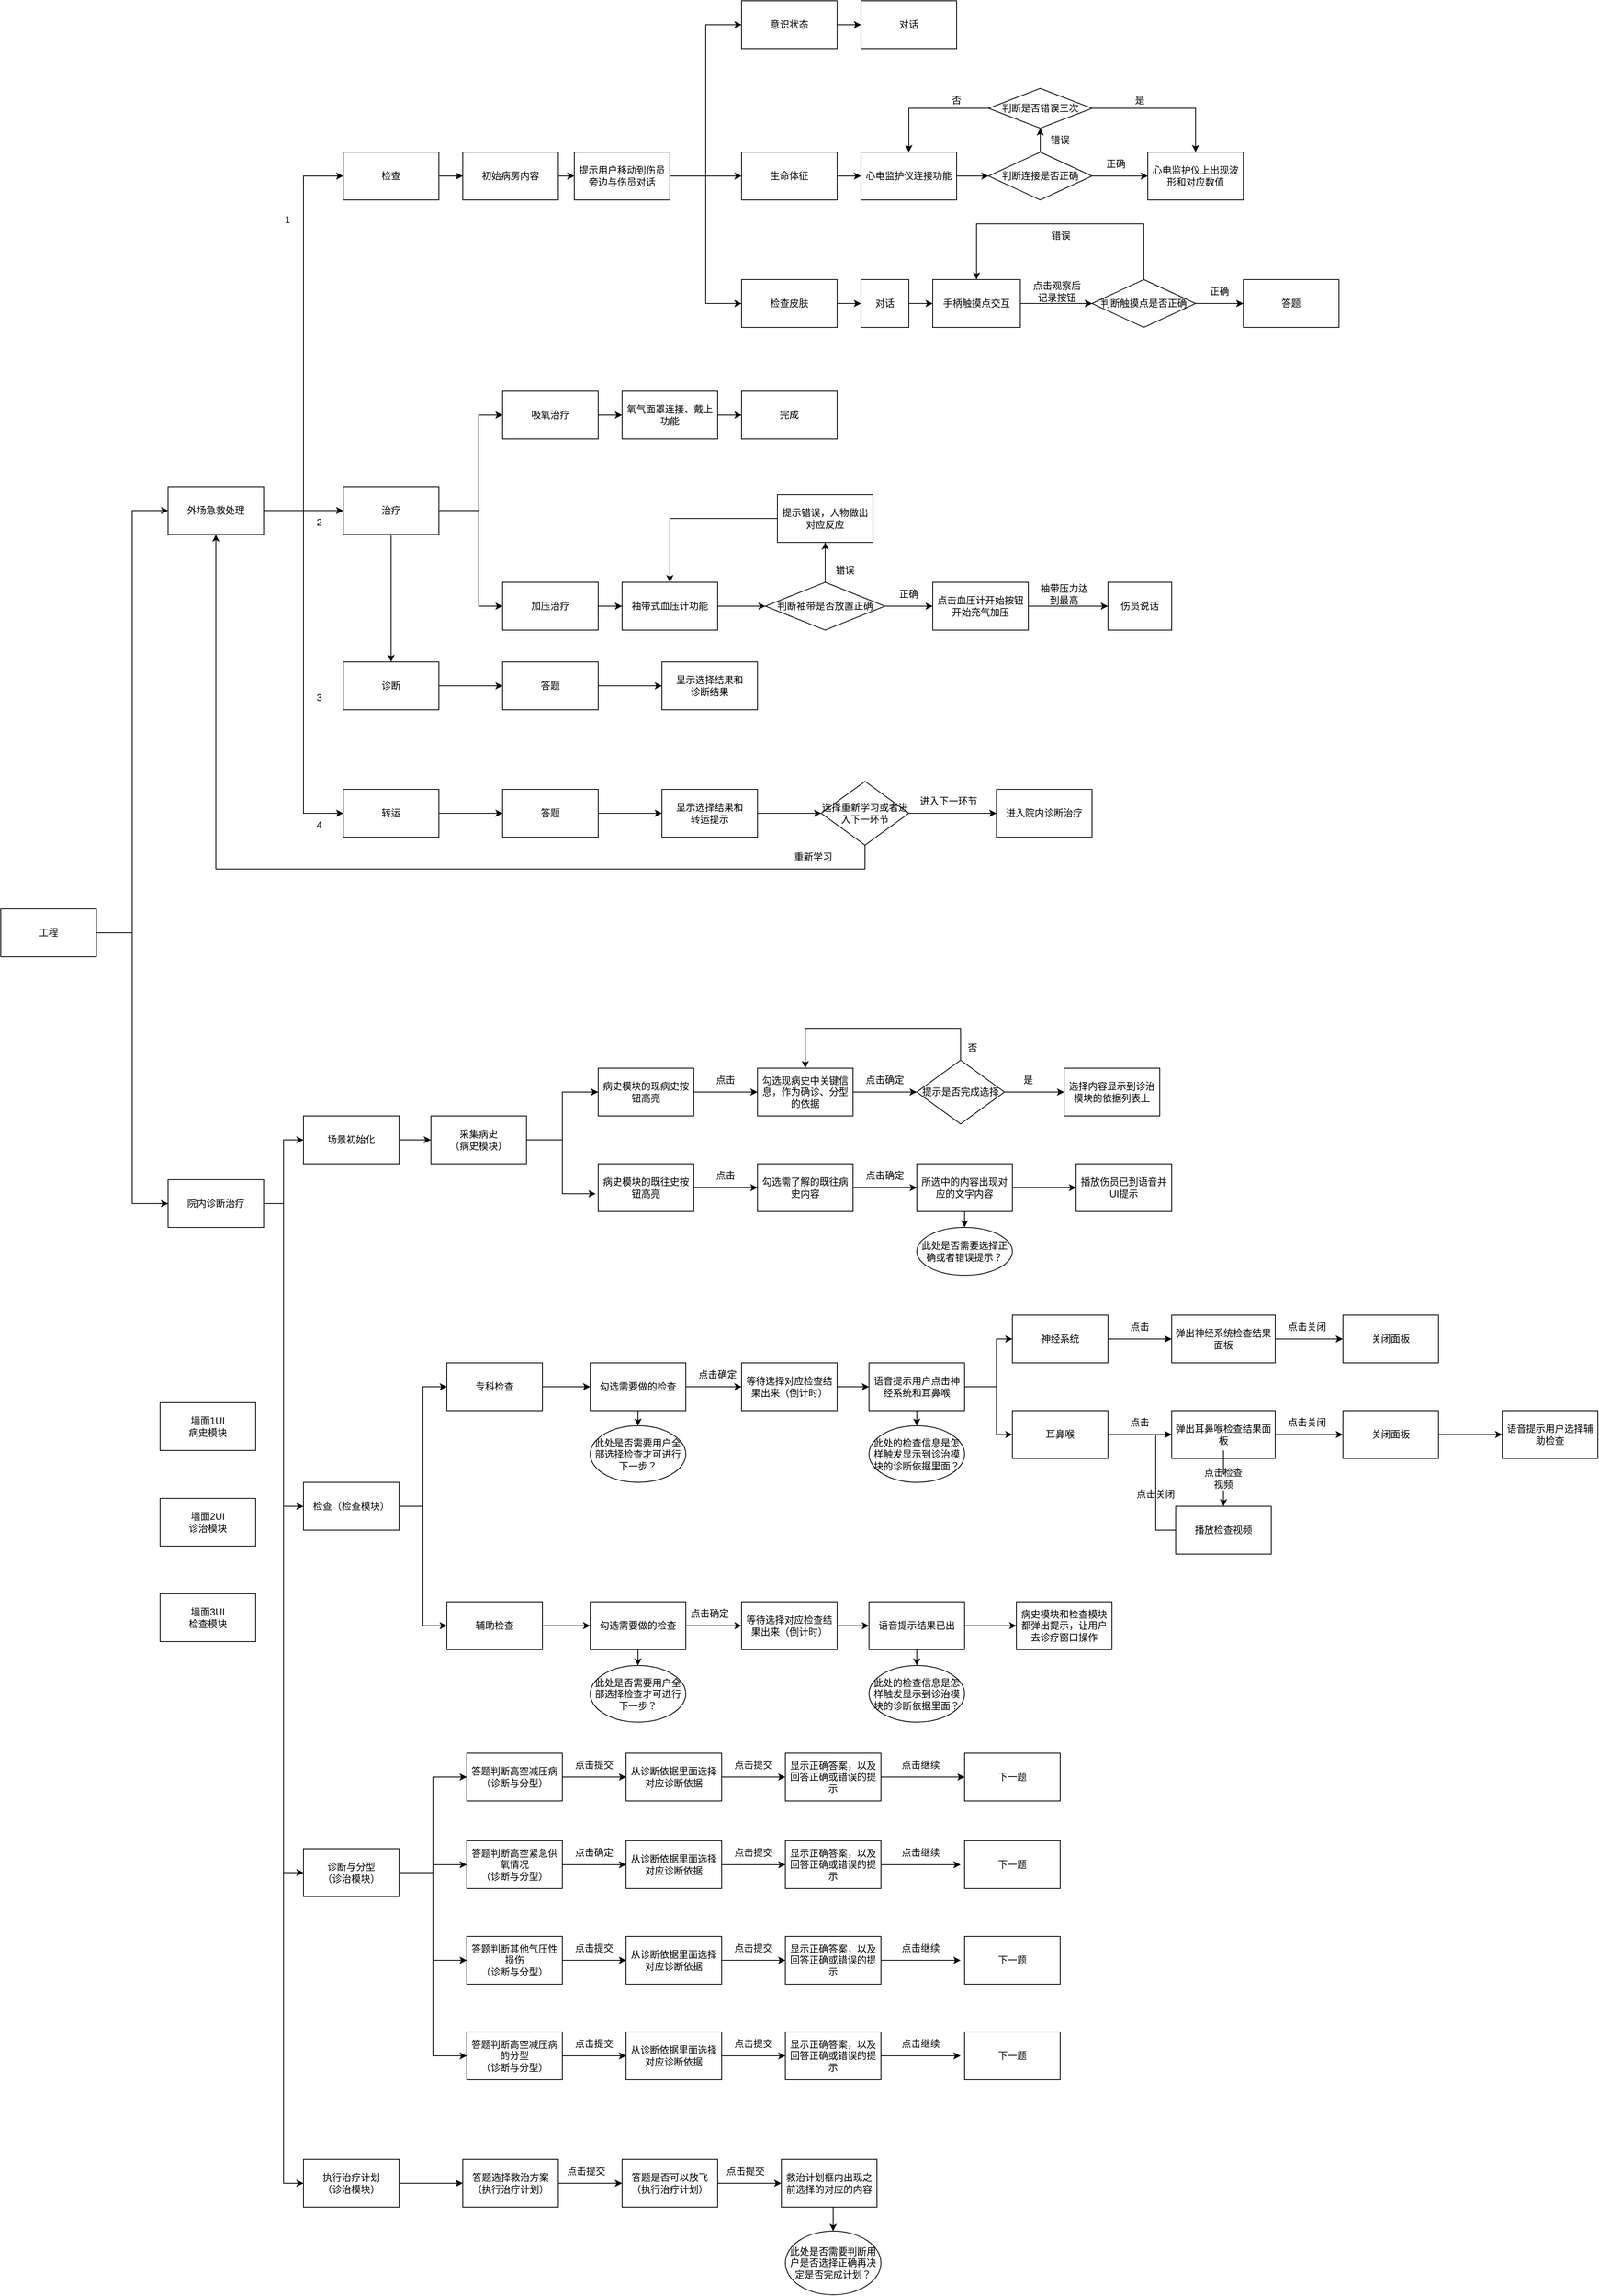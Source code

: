 <mxfile version="18.1.3" type="github"><diagram id="cDd_YLFQMBFBkxLDkWdd" name="Page-1"><mxGraphModel dx="1550" dy="2036" grid="1" gridSize="10" guides="1" tooltips="1" connect="1" arrows="1" fold="1" page="1" pageScale="1" pageWidth="827" pageHeight="1169" math="0" shadow="0"><root><mxCell id="0"/><mxCell id="1" parent="0"/><mxCell id="AyeYHtkee8kOCeLwTxze-3" style="edgeStyle=orthogonalEdgeStyle;rounded=0;orthogonalLoop=1;jettySize=auto;html=1;entryX=0;entryY=0.5;entryDx=0;entryDy=0;" parent="1" source="AyeYHtkee8kOCeLwTxze-1" target="AyeYHtkee8kOCeLwTxze-2" edge="1"><mxGeometry relative="1" as="geometry"/></mxCell><mxCell id="AyeYHtkee8kOCeLwTxze-112" style="edgeStyle=orthogonalEdgeStyle;rounded=0;orthogonalLoop=1;jettySize=auto;html=1;entryX=0;entryY=0.5;entryDx=0;entryDy=0;" parent="1" source="AyeYHtkee8kOCeLwTxze-1" target="AyeYHtkee8kOCeLwTxze-13" edge="1"><mxGeometry relative="1" as="geometry"/></mxCell><mxCell id="AyeYHtkee8kOCeLwTxze-1" value="工程" style="rounded=0;whiteSpace=wrap;html=1;" parent="1" vertex="1"><mxGeometry y="520" width="120" height="60" as="geometry"/></mxCell><mxCell id="AyeYHtkee8kOCeLwTxze-5" style="edgeStyle=orthogonalEdgeStyle;rounded=0;orthogonalLoop=1;jettySize=auto;html=1;entryX=0;entryY=0.5;entryDx=0;entryDy=0;" parent="1" source="AyeYHtkee8kOCeLwTxze-2" target="AyeYHtkee8kOCeLwTxze-4" edge="1"><mxGeometry relative="1" as="geometry"/></mxCell><mxCell id="AyeYHtkee8kOCeLwTxze-8" value="" style="edgeStyle=orthogonalEdgeStyle;rounded=0;orthogonalLoop=1;jettySize=auto;html=1;" parent="1" source="AyeYHtkee8kOCeLwTxze-2" target="AyeYHtkee8kOCeLwTxze-7" edge="1"><mxGeometry relative="1" as="geometry"><Array as="points"><mxPoint x="340" y="20"/><mxPoint x="340" y="20"/></Array></mxGeometry></mxCell><mxCell id="AyeYHtkee8kOCeLwTxze-10" value="" style="edgeStyle=orthogonalEdgeStyle;rounded=0;orthogonalLoop=1;jettySize=auto;html=1;" parent="1" source="AyeYHtkee8kOCeLwTxze-2" target="AyeYHtkee8kOCeLwTxze-9" edge="1"><mxGeometry relative="1" as="geometry"/></mxCell><mxCell id="AyeYHtkee8kOCeLwTxze-12" style="edgeStyle=orthogonalEdgeStyle;rounded=0;orthogonalLoop=1;jettySize=auto;html=1;entryX=0;entryY=0.5;entryDx=0;entryDy=0;" parent="1" source="AyeYHtkee8kOCeLwTxze-2" target="AyeYHtkee8kOCeLwTxze-11" edge="1"><mxGeometry relative="1" as="geometry"/></mxCell><mxCell id="AyeYHtkee8kOCeLwTxze-2" value="外场急救处理" style="rounded=0;whiteSpace=wrap;html=1;" parent="1" vertex="1"><mxGeometry x="210" y="-10" width="120" height="60" as="geometry"/></mxCell><mxCell id="AyeYHtkee8kOCeLwTxze-16" value="" style="edgeStyle=orthogonalEdgeStyle;rounded=0;orthogonalLoop=1;jettySize=auto;html=1;" parent="1" source="AyeYHtkee8kOCeLwTxze-4" target="AyeYHtkee8kOCeLwTxze-15" edge="1"><mxGeometry relative="1" as="geometry"/></mxCell><mxCell id="AyeYHtkee8kOCeLwTxze-4" value="检查" style="rounded=0;whiteSpace=wrap;html=1;align=center;flipH=1;flipV=1;" parent="1" vertex="1"><mxGeometry x="430" y="-430" width="120" height="60" as="geometry"/></mxCell><mxCell id="AyeYHtkee8kOCeLwTxze-68" value="" style="edgeStyle=orthogonalEdgeStyle;rounded=0;orthogonalLoop=1;jettySize=auto;html=1;" parent="1" source="AyeYHtkee8kOCeLwTxze-7" target="AyeYHtkee8kOCeLwTxze-67" edge="1"><mxGeometry relative="1" as="geometry"><Array as="points"><mxPoint x="600" y="20"/><mxPoint x="600" y="-100"/></Array></mxGeometry></mxCell><mxCell id="AyeYHtkee8kOCeLwTxze-71" value="" style="edgeStyle=orthogonalEdgeStyle;rounded=0;orthogonalLoop=1;jettySize=auto;html=1;" parent="1" source="AyeYHtkee8kOCeLwTxze-7" target="AyeYHtkee8kOCeLwTxze-70" edge="1"><mxGeometry relative="1" as="geometry"><Array as="points"><mxPoint x="600" y="20"/><mxPoint x="600" y="140"/></Array></mxGeometry></mxCell><mxCell id="AyeYHtkee8kOCeLwTxze-7" value="治疗" style="rounded=0;whiteSpace=wrap;html=1;align=center;flipH=1;flipV=1;" parent="1" vertex="1"><mxGeometry x="430" y="-10" width="120" height="60" as="geometry"/></mxCell><mxCell id="AyeYHtkee8kOCeLwTxze-87" value="" style="edgeStyle=orthogonalEdgeStyle;rounded=0;orthogonalLoop=1;jettySize=auto;html=1;" parent="1" source="AyeYHtkee8kOCeLwTxze-9" target="AyeYHtkee8kOCeLwTxze-86" edge="1"><mxGeometry relative="1" as="geometry"/></mxCell><mxCell id="AyeYHtkee8kOCeLwTxze-9" value="诊断" style="rounded=0;whiteSpace=wrap;html=1;align=center;flipH=1;flipV=1;" parent="1" vertex="1"><mxGeometry x="430" y="210" width="120" height="60" as="geometry"/></mxCell><mxCell id="AyeYHtkee8kOCeLwTxze-95" value="" style="edgeStyle=orthogonalEdgeStyle;rounded=0;orthogonalLoop=1;jettySize=auto;html=1;" parent="1" source="AyeYHtkee8kOCeLwTxze-11" target="AyeYHtkee8kOCeLwTxze-94" edge="1"><mxGeometry relative="1" as="geometry"/></mxCell><mxCell id="AyeYHtkee8kOCeLwTxze-11" value="转运" style="rounded=0;whiteSpace=wrap;html=1;align=center;flipH=1;flipV=1;" parent="1" vertex="1"><mxGeometry x="430" y="370" width="120" height="60" as="geometry"/></mxCell><mxCell id="AyeYHtkee8kOCeLwTxze-117" style="edgeStyle=orthogonalEdgeStyle;rounded=0;orthogonalLoop=1;jettySize=auto;html=1;entryX=0;entryY=0.5;entryDx=0;entryDy=0;" parent="1" source="AyeYHtkee8kOCeLwTxze-13" target="AyeYHtkee8kOCeLwTxze-115" edge="1"><mxGeometry relative="1" as="geometry"/></mxCell><mxCell id="AyeYHtkee8kOCeLwTxze-153" style="edgeStyle=orthogonalEdgeStyle;rounded=0;orthogonalLoop=1;jettySize=auto;html=1;exitX=1;exitY=0.5;exitDx=0;exitDy=0;entryX=0;entryY=0.5;entryDx=0;entryDy=0;" parent="1" source="AyeYHtkee8kOCeLwTxze-13" target="AyeYHtkee8kOCeLwTxze-151" edge="1"><mxGeometry relative="1" as="geometry"/></mxCell><mxCell id="AyeYHtkee8kOCeLwTxze-218" style="edgeStyle=orthogonalEdgeStyle;rounded=0;orthogonalLoop=1;jettySize=auto;html=1;exitX=1;exitY=0.5;exitDx=0;exitDy=0;entryX=0;entryY=0.5;entryDx=0;entryDy=0;" parent="1" source="AyeYHtkee8kOCeLwTxze-13" target="AyeYHtkee8kOCeLwTxze-217" edge="1"><mxGeometry relative="1" as="geometry"/></mxCell><mxCell id="AyeYHtkee8kOCeLwTxze-277" style="edgeStyle=orthogonalEdgeStyle;rounded=0;orthogonalLoop=1;jettySize=auto;html=1;exitX=1;exitY=0.5;exitDx=0;exitDy=0;entryX=0;entryY=0.5;entryDx=0;entryDy=0;" parent="1" source="AyeYHtkee8kOCeLwTxze-13" target="AyeYHtkee8kOCeLwTxze-265" edge="1"><mxGeometry relative="1" as="geometry"/></mxCell><mxCell id="AyeYHtkee8kOCeLwTxze-13" value="院内诊断治疗" style="rounded=0;whiteSpace=wrap;html=1;" parent="1" vertex="1"><mxGeometry x="210" y="860" width="120" height="60" as="geometry"/></mxCell><mxCell id="AyeYHtkee8kOCeLwTxze-18" value="" style="edgeStyle=orthogonalEdgeStyle;rounded=0;orthogonalLoop=1;jettySize=auto;html=1;" parent="1" source="AyeYHtkee8kOCeLwTxze-15" target="AyeYHtkee8kOCeLwTxze-17" edge="1"><mxGeometry relative="1" as="geometry"/></mxCell><mxCell id="AyeYHtkee8kOCeLwTxze-15" value="初始病房内容" style="whiteSpace=wrap;html=1;rounded=0;" parent="1" vertex="1"><mxGeometry x="580" y="-430" width="120" height="60" as="geometry"/></mxCell><mxCell id="AyeYHtkee8kOCeLwTxze-26" style="edgeStyle=orthogonalEdgeStyle;rounded=0;orthogonalLoop=1;jettySize=auto;html=1;entryX=0;entryY=0.5;entryDx=0;entryDy=0;" parent="1" source="AyeYHtkee8kOCeLwTxze-17" target="AyeYHtkee8kOCeLwTxze-21" edge="1"><mxGeometry relative="1" as="geometry"/></mxCell><mxCell id="AyeYHtkee8kOCeLwTxze-279" style="edgeStyle=orthogonalEdgeStyle;rounded=0;orthogonalLoop=1;jettySize=auto;html=1;exitX=1;exitY=0.5;exitDx=0;exitDy=0;entryX=0;entryY=0.5;entryDx=0;entryDy=0;" parent="1" source="AyeYHtkee8kOCeLwTxze-17" target="AyeYHtkee8kOCeLwTxze-27" edge="1"><mxGeometry relative="1" as="geometry"/></mxCell><mxCell id="AyeYHtkee8kOCeLwTxze-280" style="edgeStyle=orthogonalEdgeStyle;rounded=0;orthogonalLoop=1;jettySize=auto;html=1;exitX=1;exitY=0.5;exitDx=0;exitDy=0;entryX=0;entryY=0.5;entryDx=0;entryDy=0;" parent="1" source="AyeYHtkee8kOCeLwTxze-17" target="AyeYHtkee8kOCeLwTxze-19" edge="1"><mxGeometry relative="1" as="geometry"/></mxCell><mxCell id="AyeYHtkee8kOCeLwTxze-17" value="提示用户移动到伤员旁边与伤员对话" style="whiteSpace=wrap;html=1;rounded=0;" parent="1" vertex="1"><mxGeometry x="720" y="-430" width="120" height="60" as="geometry"/></mxCell><mxCell id="AyeYHtkee8kOCeLwTxze-278" style="edgeStyle=orthogonalEdgeStyle;rounded=0;orthogonalLoop=1;jettySize=auto;html=1;exitX=1;exitY=0.5;exitDx=0;exitDy=0;entryX=0;entryY=0.5;entryDx=0;entryDy=0;" parent="1" source="AyeYHtkee8kOCeLwTxze-19" target="AyeYHtkee8kOCeLwTxze-33" edge="1"><mxGeometry relative="1" as="geometry"/></mxCell><mxCell id="AyeYHtkee8kOCeLwTxze-19" value="意识状态" style="whiteSpace=wrap;html=1;rounded=0;" parent="1" vertex="1"><mxGeometry x="930" y="-620" width="120" height="60" as="geometry"/></mxCell><mxCell id="AyeYHtkee8kOCeLwTxze-32" value="" style="edgeStyle=orthogonalEdgeStyle;rounded=0;orthogonalLoop=1;jettySize=auto;html=1;" parent="1" source="AyeYHtkee8kOCeLwTxze-21" target="AyeYHtkee8kOCeLwTxze-31" edge="1"><mxGeometry relative="1" as="geometry"/></mxCell><mxCell id="AyeYHtkee8kOCeLwTxze-21" value="生命体征" style="whiteSpace=wrap;html=1;rounded=0;" parent="1" vertex="1"><mxGeometry x="930" y="-430" width="120" height="60" as="geometry"/></mxCell><mxCell id="AyeYHtkee8kOCeLwTxze-56" style="edgeStyle=orthogonalEdgeStyle;rounded=0;orthogonalLoop=1;jettySize=auto;html=1;" parent="1" source="AyeYHtkee8kOCeLwTxze-27" edge="1"><mxGeometry relative="1" as="geometry"><mxPoint x="1080" y="-240" as="targetPoint"/></mxGeometry></mxCell><mxCell id="AyeYHtkee8kOCeLwTxze-27" value="检查皮肤" style="whiteSpace=wrap;html=1;rounded=0;" parent="1" vertex="1"><mxGeometry x="930" y="-270" width="120" height="60" as="geometry"/></mxCell><mxCell id="AyeYHtkee8kOCeLwTxze-36" value="" style="edgeStyle=orthogonalEdgeStyle;rounded=0;orthogonalLoop=1;jettySize=auto;html=1;" parent="1" source="AyeYHtkee8kOCeLwTxze-31" target="AyeYHtkee8kOCeLwTxze-35" edge="1"><mxGeometry relative="1" as="geometry"/></mxCell><mxCell id="AyeYHtkee8kOCeLwTxze-31" value="心电监护仪连接功能" style="whiteSpace=wrap;html=1;rounded=0;" parent="1" vertex="1"><mxGeometry x="1080" y="-430" width="120" height="60" as="geometry"/></mxCell><mxCell id="AyeYHtkee8kOCeLwTxze-33" value="对话" style="whiteSpace=wrap;html=1;rounded=0;" parent="1" vertex="1"><mxGeometry x="1080" y="-620" width="120" height="60" as="geometry"/></mxCell><mxCell id="AyeYHtkee8kOCeLwTxze-38" value="" style="edgeStyle=orthogonalEdgeStyle;rounded=0;orthogonalLoop=1;jettySize=auto;html=1;" parent="1" source="AyeYHtkee8kOCeLwTxze-35" target="AyeYHtkee8kOCeLwTxze-37" edge="1"><mxGeometry relative="1" as="geometry"/></mxCell><mxCell id="AyeYHtkee8kOCeLwTxze-43" value="" style="edgeStyle=orthogonalEdgeStyle;rounded=0;orthogonalLoop=1;jettySize=auto;html=1;" parent="1" source="AyeYHtkee8kOCeLwTxze-35" target="AyeYHtkee8kOCeLwTxze-42" edge="1"><mxGeometry relative="1" as="geometry"/></mxCell><mxCell id="AyeYHtkee8kOCeLwTxze-35" value="判断连接是否正确" style="rhombus;whiteSpace=wrap;html=1;rounded=0;" parent="1" vertex="1"><mxGeometry x="1240" y="-430" width="130" height="60" as="geometry"/></mxCell><mxCell id="AyeYHtkee8kOCeLwTxze-37" value="心电监护仪上出现波形和对应数值" style="whiteSpace=wrap;html=1;rounded=0;" parent="1" vertex="1"><mxGeometry x="1440" y="-430" width="120" height="60" as="geometry"/></mxCell><mxCell id="AyeYHtkee8kOCeLwTxze-40" value="正确" style="text;html=1;strokeColor=none;fillColor=none;align=center;verticalAlign=middle;whiteSpace=wrap;rounded=0;" parent="1" vertex="1"><mxGeometry x="1370" y="-430" width="60" height="30" as="geometry"/></mxCell><mxCell id="AyeYHtkee8kOCeLwTxze-41" value="错误" style="text;html=1;strokeColor=none;fillColor=none;align=center;verticalAlign=middle;whiteSpace=wrap;rounded=0;" parent="1" vertex="1"><mxGeometry x="1310" y="-460" width="40" height="30" as="geometry"/></mxCell><mxCell id="AyeYHtkee8kOCeLwTxze-44" style="edgeStyle=orthogonalEdgeStyle;rounded=0;orthogonalLoop=1;jettySize=auto;html=1;entryX=0.5;entryY=0;entryDx=0;entryDy=0;" parent="1" source="AyeYHtkee8kOCeLwTxze-42" target="AyeYHtkee8kOCeLwTxze-31" edge="1"><mxGeometry relative="1" as="geometry"/></mxCell><mxCell id="AyeYHtkee8kOCeLwTxze-45" style="edgeStyle=orthogonalEdgeStyle;rounded=0;orthogonalLoop=1;jettySize=auto;html=1;exitX=1;exitY=0.5;exitDx=0;exitDy=0;entryX=0.5;entryY=0;entryDx=0;entryDy=0;" parent="1" source="AyeYHtkee8kOCeLwTxze-42" target="AyeYHtkee8kOCeLwTxze-37" edge="1"><mxGeometry relative="1" as="geometry"/></mxCell><mxCell id="AyeYHtkee8kOCeLwTxze-42" value="判断是否错误三次" style="rhombus;whiteSpace=wrap;html=1;rounded=0;" parent="1" vertex="1"><mxGeometry x="1240" y="-510" width="130" height="50" as="geometry"/></mxCell><mxCell id="AyeYHtkee8kOCeLwTxze-46" value="否" style="text;html=1;strokeColor=none;fillColor=none;align=center;verticalAlign=middle;whiteSpace=wrap;rounded=0;" parent="1" vertex="1"><mxGeometry x="1170" y="-510" width="60" height="30" as="geometry"/></mxCell><mxCell id="AyeYHtkee8kOCeLwTxze-47" value="是" style="text;html=1;strokeColor=none;fillColor=none;align=center;verticalAlign=middle;whiteSpace=wrap;rounded=0;" parent="1" vertex="1"><mxGeometry x="1400" y="-510" width="60" height="30" as="geometry"/></mxCell><mxCell id="AyeYHtkee8kOCeLwTxze-51" value="" style="edgeStyle=orthogonalEdgeStyle;rounded=0;orthogonalLoop=1;jettySize=auto;html=1;" parent="1" source="AyeYHtkee8kOCeLwTxze-48" edge="1"><mxGeometry relative="1" as="geometry"><mxPoint x="1370" y="-240" as="targetPoint"/></mxGeometry></mxCell><mxCell id="AyeYHtkee8kOCeLwTxze-48" value="手柄触摸点交互" style="whiteSpace=wrap;html=1;rounded=0;" parent="1" vertex="1"><mxGeometry x="1170" y="-270" width="110" height="60" as="geometry"/></mxCell><mxCell id="AyeYHtkee8kOCeLwTxze-54" style="edgeStyle=orthogonalEdgeStyle;rounded=0;orthogonalLoop=1;jettySize=auto;html=1;exitX=1;exitY=1;exitDx=0;exitDy=0;entryX=0;entryY=0.5;entryDx=0;entryDy=0;" parent="1" source="AyeYHtkee8kOCeLwTxze-52" target="AyeYHtkee8kOCeLwTxze-53" edge="1"><mxGeometry relative="1" as="geometry"/></mxCell><mxCell id="AyeYHtkee8kOCeLwTxze-52" value="点击观察后记录按钮" style="text;html=1;strokeColor=none;fillColor=none;align=center;verticalAlign=middle;whiteSpace=wrap;rounded=0;" parent="1" vertex="1"><mxGeometry x="1290.5" y="-270" width="70" height="30" as="geometry"/></mxCell><mxCell id="AyeYHtkee8kOCeLwTxze-58" style="edgeStyle=orthogonalEdgeStyle;rounded=0;orthogonalLoop=1;jettySize=auto;html=1;entryX=0.5;entryY=0;entryDx=0;entryDy=0;" parent="1" source="AyeYHtkee8kOCeLwTxze-53" target="AyeYHtkee8kOCeLwTxze-48" edge="1"><mxGeometry relative="1" as="geometry"><mxPoint x="1210" y="-300" as="targetPoint"/><Array as="points"><mxPoint x="1435" y="-340"/><mxPoint x="1225" y="-340"/></Array></mxGeometry></mxCell><mxCell id="AyeYHtkee8kOCeLwTxze-61" value="" style="edgeStyle=orthogonalEdgeStyle;rounded=0;orthogonalLoop=1;jettySize=auto;html=1;" parent="1" source="AyeYHtkee8kOCeLwTxze-53" target="AyeYHtkee8kOCeLwTxze-60" edge="1"><mxGeometry relative="1" as="geometry"/></mxCell><mxCell id="AyeYHtkee8kOCeLwTxze-53" value="判断触摸点是否正确" style="rhombus;whiteSpace=wrap;html=1;" parent="1" vertex="1"><mxGeometry x="1370" y="-270" width="130" height="60" as="geometry"/></mxCell><mxCell id="AyeYHtkee8kOCeLwTxze-57" style="edgeStyle=orthogonalEdgeStyle;rounded=0;orthogonalLoop=1;jettySize=auto;html=1;entryX=0;entryY=0.5;entryDx=0;entryDy=0;" parent="1" source="AyeYHtkee8kOCeLwTxze-55" target="AyeYHtkee8kOCeLwTxze-48" edge="1"><mxGeometry relative="1" as="geometry"/></mxCell><mxCell id="AyeYHtkee8kOCeLwTxze-55" value="对话" style="whiteSpace=wrap;html=1;rounded=0;" parent="1" vertex="1"><mxGeometry x="1080" y="-270" width="60" height="60" as="geometry"/></mxCell><mxCell id="AyeYHtkee8kOCeLwTxze-59" value="错误" style="text;html=1;strokeColor=none;fillColor=none;align=center;verticalAlign=middle;whiteSpace=wrap;rounded=0;" parent="1" vertex="1"><mxGeometry x="1301" y="-340" width="60" height="30" as="geometry"/></mxCell><mxCell id="AyeYHtkee8kOCeLwTxze-60" value="答题" style="whiteSpace=wrap;html=1;" parent="1" vertex="1"><mxGeometry x="1560" y="-270" width="120" height="60" as="geometry"/></mxCell><mxCell id="AyeYHtkee8kOCeLwTxze-62" value="正确" style="text;html=1;strokeColor=none;fillColor=none;align=center;verticalAlign=middle;whiteSpace=wrap;rounded=0;" parent="1" vertex="1"><mxGeometry x="1500" y="-270" width="60" height="30" as="geometry"/></mxCell><mxCell id="AyeYHtkee8kOCeLwTxze-66" value="" style="edgeStyle=orthogonalEdgeStyle;rounded=0;orthogonalLoop=1;jettySize=auto;html=1;" parent="1" source="AyeYHtkee8kOCeLwTxze-63" target="AyeYHtkee8kOCeLwTxze-65" edge="1"><mxGeometry relative="1" as="geometry"/></mxCell><mxCell id="AyeYHtkee8kOCeLwTxze-63" value="氧气面罩连接、戴上功能" style="whiteSpace=wrap;html=1;rounded=0;" parent="1" vertex="1"><mxGeometry x="780" y="-130" width="120" height="60" as="geometry"/></mxCell><mxCell id="AyeYHtkee8kOCeLwTxze-65" value="完成" style="whiteSpace=wrap;html=1;rounded=0;" parent="1" vertex="1"><mxGeometry x="930" y="-130" width="120" height="60" as="geometry"/></mxCell><mxCell id="AyeYHtkee8kOCeLwTxze-69" style="edgeStyle=orthogonalEdgeStyle;rounded=0;orthogonalLoop=1;jettySize=auto;html=1;entryX=0;entryY=0.5;entryDx=0;entryDy=0;" parent="1" source="AyeYHtkee8kOCeLwTxze-67" target="AyeYHtkee8kOCeLwTxze-63" edge="1"><mxGeometry relative="1" as="geometry"/></mxCell><mxCell id="AyeYHtkee8kOCeLwTxze-67" value="吸氧治疗" style="whiteSpace=wrap;html=1;rounded=0;" parent="1" vertex="1"><mxGeometry x="630" y="-130" width="120" height="60" as="geometry"/></mxCell><mxCell id="AyeYHtkee8kOCeLwTxze-73" value="" style="edgeStyle=orthogonalEdgeStyle;rounded=0;orthogonalLoop=1;jettySize=auto;html=1;" parent="1" source="AyeYHtkee8kOCeLwTxze-70" target="AyeYHtkee8kOCeLwTxze-72" edge="1"><mxGeometry relative="1" as="geometry"/></mxCell><mxCell id="AyeYHtkee8kOCeLwTxze-70" value="加压治疗" style="whiteSpace=wrap;html=1;rounded=0;" parent="1" vertex="1"><mxGeometry x="630" y="110" width="120" height="60" as="geometry"/></mxCell><mxCell id="AyeYHtkee8kOCeLwTxze-75" value="" style="edgeStyle=orthogonalEdgeStyle;rounded=0;orthogonalLoop=1;jettySize=auto;html=1;" parent="1" source="AyeYHtkee8kOCeLwTxze-72" target="AyeYHtkee8kOCeLwTxze-74" edge="1"><mxGeometry relative="1" as="geometry"/></mxCell><mxCell id="AyeYHtkee8kOCeLwTxze-72" value="袖带式血压计功能" style="whiteSpace=wrap;html=1;rounded=0;" parent="1" vertex="1"><mxGeometry x="780" y="110" width="120" height="60" as="geometry"/></mxCell><mxCell id="AyeYHtkee8kOCeLwTxze-77" value="" style="edgeStyle=orthogonalEdgeStyle;rounded=0;orthogonalLoop=1;jettySize=auto;html=1;" parent="1" source="AyeYHtkee8kOCeLwTxze-74" target="AyeYHtkee8kOCeLwTxze-76" edge="1"><mxGeometry relative="1" as="geometry"/></mxCell><mxCell id="AyeYHtkee8kOCeLwTxze-80" value="" style="edgeStyle=orthogonalEdgeStyle;rounded=0;orthogonalLoop=1;jettySize=auto;html=1;" parent="1" source="AyeYHtkee8kOCeLwTxze-74" target="AyeYHtkee8kOCeLwTxze-79" edge="1"><mxGeometry relative="1" as="geometry"/></mxCell><mxCell id="AyeYHtkee8kOCeLwTxze-74" value="判断袖带是否放置正确" style="rhombus;whiteSpace=wrap;html=1;rounded=0;" parent="1" vertex="1"><mxGeometry x="960" y="110" width="150" height="60" as="geometry"/></mxCell><mxCell id="AyeYHtkee8kOCeLwTxze-84" value="" style="edgeStyle=orthogonalEdgeStyle;rounded=0;orthogonalLoop=1;jettySize=auto;html=1;" parent="1" source="AyeYHtkee8kOCeLwTxze-76" target="AyeYHtkee8kOCeLwTxze-83" edge="1"><mxGeometry relative="1" as="geometry"/></mxCell><mxCell id="AyeYHtkee8kOCeLwTxze-76" value="点击血压计开始按钮开始充气加压" style="whiteSpace=wrap;html=1;rounded=0;" parent="1" vertex="1"><mxGeometry x="1170" y="110" width="120" height="60" as="geometry"/></mxCell><mxCell id="AyeYHtkee8kOCeLwTxze-78" value="正确" style="text;html=1;strokeColor=none;fillColor=none;align=center;verticalAlign=middle;whiteSpace=wrap;rounded=0;" parent="1" vertex="1"><mxGeometry x="1110" y="110" width="60" height="30" as="geometry"/></mxCell><mxCell id="AyeYHtkee8kOCeLwTxze-82" style="edgeStyle=orthogonalEdgeStyle;rounded=0;orthogonalLoop=1;jettySize=auto;html=1;entryX=0.5;entryY=0;entryDx=0;entryDy=0;" parent="1" source="AyeYHtkee8kOCeLwTxze-79" target="AyeYHtkee8kOCeLwTxze-72" edge="1"><mxGeometry relative="1" as="geometry"/></mxCell><mxCell id="AyeYHtkee8kOCeLwTxze-79" value="提示错误，人物做出对应反应" style="whiteSpace=wrap;html=1;rounded=0;" parent="1" vertex="1"><mxGeometry x="975" width="120" height="60" as="geometry"/></mxCell><mxCell id="AyeYHtkee8kOCeLwTxze-81" value="错误" style="text;html=1;strokeColor=none;fillColor=none;align=center;verticalAlign=middle;whiteSpace=wrap;rounded=0;" parent="1" vertex="1"><mxGeometry x="1030" y="80" width="60" height="30" as="geometry"/></mxCell><mxCell id="AyeYHtkee8kOCeLwTxze-83" value="伤员说话" style="whiteSpace=wrap;html=1;rounded=0;" parent="1" vertex="1"><mxGeometry x="1390" y="110" width="80" height="60" as="geometry"/></mxCell><mxCell id="AyeYHtkee8kOCeLwTxze-85" value="袖带压力达到最高" style="text;html=1;strokeColor=none;fillColor=none;align=center;verticalAlign=middle;whiteSpace=wrap;rounded=0;" parent="1" vertex="1"><mxGeometry x="1300" y="110" width="70" height="30" as="geometry"/></mxCell><mxCell id="AyeYHtkee8kOCeLwTxze-93" value="" style="edgeStyle=orthogonalEdgeStyle;rounded=0;orthogonalLoop=1;jettySize=auto;html=1;" parent="1" source="AyeYHtkee8kOCeLwTxze-86" target="AyeYHtkee8kOCeLwTxze-92" edge="1"><mxGeometry relative="1" as="geometry"/></mxCell><mxCell id="AyeYHtkee8kOCeLwTxze-86" value="答题" style="whiteSpace=wrap;html=1;rounded=0;" parent="1" vertex="1"><mxGeometry x="630" y="210" width="120" height="60" as="geometry"/></mxCell><mxCell id="AyeYHtkee8kOCeLwTxze-92" value="显示选择结果和&lt;br&gt;诊断结果" style="whiteSpace=wrap;html=1;rounded=0;" parent="1" vertex="1"><mxGeometry x="830" y="210" width="120" height="60" as="geometry"/></mxCell><mxCell id="AyeYHtkee8kOCeLwTxze-97" value="" style="edgeStyle=orthogonalEdgeStyle;rounded=0;orthogonalLoop=1;jettySize=auto;html=1;" parent="1" source="AyeYHtkee8kOCeLwTxze-94" target="AyeYHtkee8kOCeLwTxze-96" edge="1"><mxGeometry relative="1" as="geometry"/></mxCell><mxCell id="AyeYHtkee8kOCeLwTxze-94" value="答题" style="whiteSpace=wrap;html=1;rounded=0;" parent="1" vertex="1"><mxGeometry x="630" y="370" width="120" height="60" as="geometry"/></mxCell><mxCell id="AyeYHtkee8kOCeLwTxze-102" style="edgeStyle=orthogonalEdgeStyle;rounded=0;orthogonalLoop=1;jettySize=auto;html=1;entryX=0;entryY=0.5;entryDx=0;entryDy=0;" parent="1" source="AyeYHtkee8kOCeLwTxze-96" target="AyeYHtkee8kOCeLwTxze-100" edge="1"><mxGeometry relative="1" as="geometry"/></mxCell><mxCell id="AyeYHtkee8kOCeLwTxze-96" value="&lt;span&gt;显示选择结果和&lt;/span&gt;&lt;br&gt;转运提示" style="whiteSpace=wrap;html=1;rounded=0;" parent="1" vertex="1"><mxGeometry x="830" y="370" width="120" height="60" as="geometry"/></mxCell><mxCell id="AyeYHtkee8kOCeLwTxze-104" value="" style="edgeStyle=orthogonalEdgeStyle;rounded=0;orthogonalLoop=1;jettySize=auto;html=1;" parent="1" source="AyeYHtkee8kOCeLwTxze-100" target="AyeYHtkee8kOCeLwTxze-103" edge="1"><mxGeometry relative="1" as="geometry"/></mxCell><mxCell id="AyeYHtkee8kOCeLwTxze-106" style="edgeStyle=orthogonalEdgeStyle;rounded=0;orthogonalLoop=1;jettySize=auto;html=1;entryX=0.5;entryY=1;entryDx=0;entryDy=0;" parent="1" source="AyeYHtkee8kOCeLwTxze-100" target="AyeYHtkee8kOCeLwTxze-2" edge="1"><mxGeometry relative="1" as="geometry"><Array as="points"><mxPoint x="1085" y="470"/><mxPoint x="270" y="470"/></Array></mxGeometry></mxCell><mxCell id="AyeYHtkee8kOCeLwTxze-100" value="&lt;span&gt;选择重新学习或者进入下一环节&lt;/span&gt;" style="rhombus;whiteSpace=wrap;html=1;rounded=0;" parent="1" vertex="1"><mxGeometry x="1030" y="360" width="110" height="80" as="geometry"/></mxCell><mxCell id="AyeYHtkee8kOCeLwTxze-103" value="进入院内诊断治疗" style="whiteSpace=wrap;html=1;rounded=0;" parent="1" vertex="1"><mxGeometry x="1250" y="370" width="120" height="60" as="geometry"/></mxCell><mxCell id="AyeYHtkee8kOCeLwTxze-105" value="进入下一环节" style="text;html=1;strokeColor=none;fillColor=none;align=center;verticalAlign=middle;whiteSpace=wrap;rounded=0;" parent="1" vertex="1"><mxGeometry x="1150" y="370" width="80" height="30" as="geometry"/></mxCell><mxCell id="AyeYHtkee8kOCeLwTxze-107" value="重新学习" style="text;html=1;strokeColor=none;fillColor=none;align=center;verticalAlign=middle;whiteSpace=wrap;rounded=0;" parent="1" vertex="1"><mxGeometry x="990" y="440" width="60" height="30" as="geometry"/></mxCell><mxCell id="AyeYHtkee8kOCeLwTxze-108" value="1" style="text;html=1;strokeColor=none;fillColor=none;align=center;verticalAlign=middle;whiteSpace=wrap;rounded=0;" parent="1" vertex="1"><mxGeometry x="340" y="-360" width="40" height="30" as="geometry"/></mxCell><mxCell id="AyeYHtkee8kOCeLwTxze-109" value="2" style="text;html=1;strokeColor=none;fillColor=none;align=center;verticalAlign=middle;whiteSpace=wrap;rounded=0;" parent="1" vertex="1"><mxGeometry x="380" y="20" width="40" height="30" as="geometry"/></mxCell><mxCell id="AyeYHtkee8kOCeLwTxze-110" value="3" style="text;html=1;strokeColor=none;fillColor=none;align=center;verticalAlign=middle;whiteSpace=wrap;rounded=0;" parent="1" vertex="1"><mxGeometry x="380" y="240" width="40" height="30" as="geometry"/></mxCell><mxCell id="AyeYHtkee8kOCeLwTxze-111" value="4" style="text;html=1;strokeColor=none;fillColor=none;align=center;verticalAlign=middle;whiteSpace=wrap;rounded=0;" parent="1" vertex="1"><mxGeometry x="380" y="400" width="40" height="30" as="geometry"/></mxCell><mxCell id="AyeYHtkee8kOCeLwTxze-147" style="edgeStyle=orthogonalEdgeStyle;rounded=0;orthogonalLoop=1;jettySize=auto;html=1;exitX=1;exitY=0.5;exitDx=0;exitDy=0;entryX=0;entryY=0.5;entryDx=0;entryDy=0;" parent="1" source="AyeYHtkee8kOCeLwTxze-115" target="AyeYHtkee8kOCeLwTxze-146" edge="1"><mxGeometry relative="1" as="geometry"/></mxCell><mxCell id="AyeYHtkee8kOCeLwTxze-115" value="场景初始化" style="rounded=0;whiteSpace=wrap;html=1;" parent="1" vertex="1"><mxGeometry x="380" y="780" width="120" height="60" as="geometry"/></mxCell><mxCell id="AyeYHtkee8kOCeLwTxze-118" value="墙面1UI&lt;br&gt;病史模块" style="rounded=0;whiteSpace=wrap;html=1;" parent="1" vertex="1"><mxGeometry x="200" y="1140" width="120" height="60" as="geometry"/></mxCell><mxCell id="AyeYHtkee8kOCeLwTxze-119" value="墙面2UI&lt;br&gt;诊治模块" style="rounded=0;whiteSpace=wrap;html=1;" parent="1" vertex="1"><mxGeometry x="200" y="1260" width="120" height="60" as="geometry"/></mxCell><mxCell id="AyeYHtkee8kOCeLwTxze-120" value="墙面3UI&lt;br&gt;检查模块" style="rounded=0;whiteSpace=wrap;html=1;" parent="1" vertex="1"><mxGeometry x="200" y="1380" width="120" height="60" as="geometry"/></mxCell><mxCell id="AyeYHtkee8kOCeLwTxze-124" value="" style="edgeStyle=orthogonalEdgeStyle;rounded=0;orthogonalLoop=1;jettySize=auto;html=1;" parent="1" source="AyeYHtkee8kOCeLwTxze-121" target="AyeYHtkee8kOCeLwTxze-123" edge="1"><mxGeometry relative="1" as="geometry"/></mxCell><mxCell id="AyeYHtkee8kOCeLwTxze-121" value="病史模块的现病史按钮高亮" style="whiteSpace=wrap;html=1;rounded=0;" parent="1" vertex="1"><mxGeometry x="750" y="720" width="120" height="60" as="geometry"/></mxCell><mxCell id="AyeYHtkee8kOCeLwTxze-126" value="" style="edgeStyle=orthogonalEdgeStyle;rounded=0;orthogonalLoop=1;jettySize=auto;html=1;" parent="1" source="AyeYHtkee8kOCeLwTxze-123" target="AyeYHtkee8kOCeLwTxze-125" edge="1"><mxGeometry relative="1" as="geometry"/></mxCell><mxCell id="AyeYHtkee8kOCeLwTxze-123" value="勾选现病史中关键信息，作为确诊、分型的依据" style="whiteSpace=wrap;html=1;rounded=0;" parent="1" vertex="1"><mxGeometry x="950" y="720" width="120" height="60" as="geometry"/></mxCell><mxCell id="AyeYHtkee8kOCeLwTxze-127" style="edgeStyle=orthogonalEdgeStyle;rounded=0;orthogonalLoop=1;jettySize=auto;html=1;entryX=0.5;entryY=0;entryDx=0;entryDy=0;" parent="1" source="AyeYHtkee8kOCeLwTxze-125" target="AyeYHtkee8kOCeLwTxze-123" edge="1"><mxGeometry relative="1" as="geometry"><Array as="points"><mxPoint x="1205" y="670"/><mxPoint x="1010" y="670"/></Array></mxGeometry></mxCell><mxCell id="AyeYHtkee8kOCeLwTxze-130" value="" style="edgeStyle=orthogonalEdgeStyle;rounded=0;orthogonalLoop=1;jettySize=auto;html=1;" parent="1" source="AyeYHtkee8kOCeLwTxze-125" target="AyeYHtkee8kOCeLwTxze-129" edge="1"><mxGeometry relative="1" as="geometry"/></mxCell><mxCell id="AyeYHtkee8kOCeLwTxze-125" value="提示是否完成选择" style="rhombus;whiteSpace=wrap;html=1;rounded=0;" parent="1" vertex="1"><mxGeometry x="1150" y="710" width="110" height="80" as="geometry"/></mxCell><mxCell id="AyeYHtkee8kOCeLwTxze-128" value="否" style="text;html=1;strokeColor=none;fillColor=none;align=center;verticalAlign=middle;whiteSpace=wrap;rounded=0;" parent="1" vertex="1"><mxGeometry x="1190" y="680" width="60" height="30" as="geometry"/></mxCell><mxCell id="AyeYHtkee8kOCeLwTxze-129" value="选择内容显示到诊治模块的依据列表上" style="whiteSpace=wrap;html=1;rounded=0;" parent="1" vertex="1"><mxGeometry x="1335" y="720" width="120" height="60" as="geometry"/></mxCell><mxCell id="AyeYHtkee8kOCeLwTxze-131" value="是" style="text;html=1;strokeColor=none;fillColor=none;align=center;verticalAlign=middle;whiteSpace=wrap;rounded=0;" parent="1" vertex="1"><mxGeometry x="1260" y="720" width="60" height="30" as="geometry"/></mxCell><mxCell id="AyeYHtkee8kOCeLwTxze-135" value="" style="edgeStyle=orthogonalEdgeStyle;rounded=0;orthogonalLoop=1;jettySize=auto;html=1;" parent="1" source="AyeYHtkee8kOCeLwTxze-132" target="AyeYHtkee8kOCeLwTxze-134" edge="1"><mxGeometry relative="1" as="geometry"/></mxCell><mxCell id="AyeYHtkee8kOCeLwTxze-132" value="病史模块的既往史按钮高亮" style="rounded=0;whiteSpace=wrap;html=1;" parent="1" vertex="1"><mxGeometry x="750" y="840" width="120" height="60" as="geometry"/></mxCell><mxCell id="AyeYHtkee8kOCeLwTxze-133" value="点击" style="text;html=1;strokeColor=none;fillColor=none;align=center;verticalAlign=middle;whiteSpace=wrap;rounded=0;" parent="1" vertex="1"><mxGeometry x="880" y="720" width="60" height="30" as="geometry"/></mxCell><mxCell id="AyeYHtkee8kOCeLwTxze-139" value="" style="edgeStyle=orthogonalEdgeStyle;rounded=0;orthogonalLoop=1;jettySize=auto;html=1;" parent="1" source="AyeYHtkee8kOCeLwTxze-134" target="AyeYHtkee8kOCeLwTxze-138" edge="1"><mxGeometry relative="1" as="geometry"/></mxCell><mxCell id="AyeYHtkee8kOCeLwTxze-134" value="勾选需了解的既往病史内容" style="whiteSpace=wrap;html=1;rounded=0;" parent="1" vertex="1"><mxGeometry x="950" y="840" width="120" height="60" as="geometry"/></mxCell><mxCell id="AyeYHtkee8kOCeLwTxze-136" value="点击" style="text;html=1;strokeColor=none;fillColor=none;align=center;verticalAlign=middle;whiteSpace=wrap;rounded=0;" parent="1" vertex="1"><mxGeometry x="880" y="840" width="60" height="30" as="geometry"/></mxCell><mxCell id="AyeYHtkee8kOCeLwTxze-137" value="点击确定" style="text;html=1;strokeColor=none;fillColor=none;align=center;verticalAlign=middle;whiteSpace=wrap;rounded=0;" parent="1" vertex="1"><mxGeometry x="1080" y="720" width="60" height="30" as="geometry"/></mxCell><mxCell id="AyeYHtkee8kOCeLwTxze-142" value="" style="edgeStyle=orthogonalEdgeStyle;rounded=0;orthogonalLoop=1;jettySize=auto;html=1;" parent="1" source="AyeYHtkee8kOCeLwTxze-138" edge="1"><mxGeometry relative="1" as="geometry"><mxPoint x="1210" y="920" as="targetPoint"/></mxGeometry></mxCell><mxCell id="AyeYHtkee8kOCeLwTxze-144" value="" style="edgeStyle=orthogonalEdgeStyle;rounded=0;orthogonalLoop=1;jettySize=auto;html=1;" parent="1" source="AyeYHtkee8kOCeLwTxze-138" target="AyeYHtkee8kOCeLwTxze-143" edge="1"><mxGeometry relative="1" as="geometry"/></mxCell><mxCell id="AyeYHtkee8kOCeLwTxze-138" value="所选中的内容出现对应的文字内容" style="whiteSpace=wrap;html=1;rounded=0;" parent="1" vertex="1"><mxGeometry x="1150" y="840" width="120" height="60" as="geometry"/></mxCell><mxCell id="AyeYHtkee8kOCeLwTxze-140" value="点击确定" style="text;html=1;strokeColor=none;fillColor=none;align=center;verticalAlign=middle;whiteSpace=wrap;rounded=0;" parent="1" vertex="1"><mxGeometry x="1080" y="840" width="60" height="30" as="geometry"/></mxCell><mxCell id="AyeYHtkee8kOCeLwTxze-141" value="此处是否需要选择正确或者错误提示？" style="ellipse;whiteSpace=wrap;html=1;rounded=0;" parent="1" vertex="1"><mxGeometry x="1150" y="920" width="120" height="60" as="geometry"/></mxCell><mxCell id="AyeYHtkee8kOCeLwTxze-143" value="播放伤员已到语音并UI提示" style="whiteSpace=wrap;html=1;rounded=0;" parent="1" vertex="1"><mxGeometry x="1350" y="840" width="120" height="60" as="geometry"/></mxCell><mxCell id="AyeYHtkee8kOCeLwTxze-149" style="edgeStyle=orthogonalEdgeStyle;rounded=0;orthogonalLoop=1;jettySize=auto;html=1;exitX=1;exitY=0.5;exitDx=0;exitDy=0;entryX=0;entryY=0.5;entryDx=0;entryDy=0;" parent="1" source="AyeYHtkee8kOCeLwTxze-146" target="AyeYHtkee8kOCeLwTxze-121" edge="1"><mxGeometry relative="1" as="geometry"/></mxCell><mxCell id="AyeYHtkee8kOCeLwTxze-150" style="edgeStyle=orthogonalEdgeStyle;rounded=0;orthogonalLoop=1;jettySize=auto;html=1;exitX=1;exitY=0.5;exitDx=0;exitDy=0;entryX=-0.027;entryY=0.627;entryDx=0;entryDy=0;entryPerimeter=0;" parent="1" source="AyeYHtkee8kOCeLwTxze-146" target="AyeYHtkee8kOCeLwTxze-132" edge="1"><mxGeometry relative="1" as="geometry"/></mxCell><mxCell id="AyeYHtkee8kOCeLwTxze-146" value="采集病史&lt;br&gt;（病史模块）" style="rounded=0;whiteSpace=wrap;html=1;" parent="1" vertex="1"><mxGeometry x="540" y="780" width="120" height="60" as="geometry"/></mxCell><mxCell id="AyeYHtkee8kOCeLwTxze-199" style="edgeStyle=orthogonalEdgeStyle;rounded=0;orthogonalLoop=1;jettySize=auto;html=1;exitX=1;exitY=0.5;exitDx=0;exitDy=0;entryX=0;entryY=0.5;entryDx=0;entryDy=0;" parent="1" source="AyeYHtkee8kOCeLwTxze-151" target="AyeYHtkee8kOCeLwTxze-198" edge="1"><mxGeometry relative="1" as="geometry"/></mxCell><mxCell id="AyeYHtkee8kOCeLwTxze-202" style="edgeStyle=orthogonalEdgeStyle;rounded=0;orthogonalLoop=1;jettySize=auto;html=1;entryX=0;entryY=0.5;entryDx=0;entryDy=0;" parent="1" source="AyeYHtkee8kOCeLwTxze-151" target="AyeYHtkee8kOCeLwTxze-201" edge="1"><mxGeometry relative="1" as="geometry"/></mxCell><mxCell id="AyeYHtkee8kOCeLwTxze-151" value="检查（检查模块）" style="rounded=0;whiteSpace=wrap;html=1;" parent="1" vertex="1"><mxGeometry x="380" y="1240" width="120" height="60" as="geometry"/></mxCell><mxCell id="AyeYHtkee8kOCeLwTxze-162" style="edgeStyle=orthogonalEdgeStyle;rounded=0;orthogonalLoop=1;jettySize=auto;html=1;exitX=0.5;exitY=1;exitDx=0;exitDy=0;entryX=0.5;entryY=0;entryDx=0;entryDy=0;" parent="1" source="AyeYHtkee8kOCeLwTxze-154" target="AyeYHtkee8kOCeLwTxze-161" edge="1"><mxGeometry relative="1" as="geometry"/></mxCell><mxCell id="AyeYHtkee8kOCeLwTxze-167" style="edgeStyle=orthogonalEdgeStyle;rounded=0;orthogonalLoop=1;jettySize=auto;html=1;exitX=1;exitY=0.5;exitDx=0;exitDy=0;" parent="1" source="AyeYHtkee8kOCeLwTxze-154" target="AyeYHtkee8kOCeLwTxze-165" edge="1"><mxGeometry relative="1" as="geometry"/></mxCell><mxCell id="AyeYHtkee8kOCeLwTxze-154" value="勾选需要做的检查" style="whiteSpace=wrap;html=1;rounded=0;" parent="1" vertex="1"><mxGeometry x="740" y="1090" width="120" height="60" as="geometry"/></mxCell><mxCell id="AyeYHtkee8kOCeLwTxze-160" value="" style="edgeStyle=orthogonalEdgeStyle;rounded=0;orthogonalLoop=1;jettySize=auto;html=1;" parent="1" source="AyeYHtkee8kOCeLwTxze-156" target="AyeYHtkee8kOCeLwTxze-159" edge="1"><mxGeometry relative="1" as="geometry"><Array as="points"><mxPoint x="1250" y="1120"/><mxPoint x="1250" y="1060"/></Array></mxGeometry></mxCell><mxCell id="AyeYHtkee8kOCeLwTxze-164" style="edgeStyle=orthogonalEdgeStyle;rounded=0;orthogonalLoop=1;jettySize=auto;html=1;exitX=1;exitY=0.5;exitDx=0;exitDy=0;entryX=0;entryY=0.5;entryDx=0;entryDy=0;" parent="1" source="AyeYHtkee8kOCeLwTxze-156" target="AyeYHtkee8kOCeLwTxze-163" edge="1"><mxGeometry relative="1" as="geometry"><Array as="points"><mxPoint x="1250" y="1120"/><mxPoint x="1250" y="1180"/></Array></mxGeometry></mxCell><mxCell id="AyeYHtkee8kOCeLwTxze-176" style="edgeStyle=orthogonalEdgeStyle;rounded=0;orthogonalLoop=1;jettySize=auto;html=1;exitX=0.5;exitY=1;exitDx=0;exitDy=0;entryX=0.5;entryY=0;entryDx=0;entryDy=0;" parent="1" source="AyeYHtkee8kOCeLwTxze-156" target="AyeYHtkee8kOCeLwTxze-175" edge="1"><mxGeometry relative="1" as="geometry"/></mxCell><mxCell id="AyeYHtkee8kOCeLwTxze-156" value="语音提示用户点击神经系统和耳鼻喉" style="whiteSpace=wrap;html=1;rounded=0;" parent="1" vertex="1"><mxGeometry x="1090" y="1090" width="120" height="60" as="geometry"/></mxCell><mxCell id="AyeYHtkee8kOCeLwTxze-158" value="点击确定" style="text;html=1;strokeColor=none;fillColor=none;align=center;verticalAlign=middle;whiteSpace=wrap;rounded=0;" parent="1" vertex="1"><mxGeometry x="870" y="1090" width="60" height="30" as="geometry"/></mxCell><mxCell id="AyeYHtkee8kOCeLwTxze-171" value="" style="edgeStyle=orthogonalEdgeStyle;rounded=0;orthogonalLoop=1;jettySize=auto;html=1;" parent="1" source="AyeYHtkee8kOCeLwTxze-159" target="AyeYHtkee8kOCeLwTxze-170" edge="1"><mxGeometry relative="1" as="geometry"/></mxCell><mxCell id="AyeYHtkee8kOCeLwTxze-159" value="神经系统" style="whiteSpace=wrap;html=1;rounded=0;" parent="1" vertex="1"><mxGeometry x="1270" y="1030" width="120" height="60" as="geometry"/></mxCell><mxCell id="AyeYHtkee8kOCeLwTxze-161" value="此处是否需要用户全部选择检查才可进行下一步？" style="ellipse;whiteSpace=wrap;html=1;" parent="1" vertex="1"><mxGeometry x="740" y="1169" width="120" height="71" as="geometry"/></mxCell><mxCell id="AyeYHtkee8kOCeLwTxze-173" style="edgeStyle=orthogonalEdgeStyle;rounded=0;orthogonalLoop=1;jettySize=auto;html=1;exitX=1;exitY=0.5;exitDx=0;exitDy=0;entryX=0;entryY=0.5;entryDx=0;entryDy=0;" parent="1" source="AyeYHtkee8kOCeLwTxze-163" target="AyeYHtkee8kOCeLwTxze-172" edge="1"><mxGeometry relative="1" as="geometry"/></mxCell><mxCell id="AyeYHtkee8kOCeLwTxze-163" value="耳鼻喉" style="whiteSpace=wrap;html=1;rounded=0;" parent="1" vertex="1"><mxGeometry x="1270" y="1150" width="120" height="60" as="geometry"/></mxCell><mxCell id="AyeYHtkee8kOCeLwTxze-168" style="edgeStyle=orthogonalEdgeStyle;rounded=0;orthogonalLoop=1;jettySize=auto;html=1;exitX=1;exitY=0.5;exitDx=0;exitDy=0;entryX=0;entryY=0.5;entryDx=0;entryDy=0;" parent="1" source="AyeYHtkee8kOCeLwTxze-165" target="AyeYHtkee8kOCeLwTxze-156" edge="1"><mxGeometry relative="1" as="geometry"/></mxCell><mxCell id="AyeYHtkee8kOCeLwTxze-165" value="等待选择对应检查结果出来（倒计时）" style="whiteSpace=wrap;html=1;rounded=0;" parent="1" vertex="1"><mxGeometry x="930" y="1090" width="120" height="60" as="geometry"/></mxCell><mxCell id="AyeYHtkee8kOCeLwTxze-169" value="点击" style="text;html=1;strokeColor=none;fillColor=none;align=center;verticalAlign=middle;whiteSpace=wrap;rounded=0;" parent="1" vertex="1"><mxGeometry x="1400" y="1030" width="60" height="30" as="geometry"/></mxCell><mxCell id="AyeYHtkee8kOCeLwTxze-178" value="" style="edgeStyle=orthogonalEdgeStyle;rounded=0;orthogonalLoop=1;jettySize=auto;html=1;" parent="1" source="AyeYHtkee8kOCeLwTxze-170" target="AyeYHtkee8kOCeLwTxze-177" edge="1"><mxGeometry relative="1" as="geometry"/></mxCell><mxCell id="AyeYHtkee8kOCeLwTxze-170" value="弹出神经系统检查结果面板" style="whiteSpace=wrap;html=1;rounded=0;" parent="1" vertex="1"><mxGeometry x="1470" y="1030" width="130" height="60" as="geometry"/></mxCell><mxCell id="AyeYHtkee8kOCeLwTxze-180" style="edgeStyle=orthogonalEdgeStyle;rounded=0;orthogonalLoop=1;jettySize=auto;html=1;exitX=1;exitY=0.5;exitDx=0;exitDy=0;entryX=0;entryY=0.5;entryDx=0;entryDy=0;" parent="1" source="AyeYHtkee8kOCeLwTxze-172" target="AyeYHtkee8kOCeLwTxze-179" edge="1"><mxGeometry relative="1" as="geometry"/></mxCell><mxCell id="AyeYHtkee8kOCeLwTxze-185" value="" style="edgeStyle=orthogonalEdgeStyle;rounded=0;orthogonalLoop=1;jettySize=auto;html=1;startArrow=none;" parent="1" source="AyeYHtkee8kOCeLwTxze-186" target="AyeYHtkee8kOCeLwTxze-184" edge="1"><mxGeometry relative="1" as="geometry"><Array as="points"><mxPoint x="1535" y="1270"/></Array></mxGeometry></mxCell><mxCell id="AyeYHtkee8kOCeLwTxze-172" value="弹出耳鼻喉检查结果面板" style="whiteSpace=wrap;html=1;rounded=0;" parent="1" vertex="1"><mxGeometry x="1470" y="1150" width="130" height="60" as="geometry"/></mxCell><mxCell id="AyeYHtkee8kOCeLwTxze-174" value="点击" style="text;html=1;strokeColor=none;fillColor=none;align=center;verticalAlign=middle;whiteSpace=wrap;rounded=0;" parent="1" vertex="1"><mxGeometry x="1400" y="1150" width="60" height="30" as="geometry"/></mxCell><mxCell id="AyeYHtkee8kOCeLwTxze-175" value="此处的检查信息是怎样触发显示到诊治模块的诊断依据里面？" style="ellipse;whiteSpace=wrap;html=1;rounded=0;" parent="1" vertex="1"><mxGeometry x="1090" y="1169" width="120" height="71" as="geometry"/></mxCell><mxCell id="AyeYHtkee8kOCeLwTxze-177" value="关闭面板" style="whiteSpace=wrap;html=1;rounded=0;" parent="1" vertex="1"><mxGeometry x="1685" y="1030" width="120" height="60" as="geometry"/></mxCell><mxCell id="AyeYHtkee8kOCeLwTxze-197" value="" style="edgeStyle=orthogonalEdgeStyle;rounded=0;orthogonalLoop=1;jettySize=auto;html=1;" parent="1" source="AyeYHtkee8kOCeLwTxze-179" target="AyeYHtkee8kOCeLwTxze-196" edge="1"><mxGeometry relative="1" as="geometry"/></mxCell><mxCell id="AyeYHtkee8kOCeLwTxze-179" value="关闭面板" style="whiteSpace=wrap;html=1;rounded=0;" parent="1" vertex="1"><mxGeometry x="1685" y="1150" width="120" height="60" as="geometry"/></mxCell><mxCell id="AyeYHtkee8kOCeLwTxze-182" value="点击关闭" style="text;html=1;strokeColor=none;fillColor=none;align=center;verticalAlign=middle;whiteSpace=wrap;rounded=0;" parent="1" vertex="1"><mxGeometry x="1610" y="1150" width="60" height="30" as="geometry"/></mxCell><mxCell id="AyeYHtkee8kOCeLwTxze-183" value="点击关闭" style="text;html=1;strokeColor=none;fillColor=none;align=center;verticalAlign=middle;whiteSpace=wrap;rounded=0;" parent="1" vertex="1"><mxGeometry x="1610" y="1030" width="60" height="30" as="geometry"/></mxCell><mxCell id="AyeYHtkee8kOCeLwTxze-192" style="edgeStyle=orthogonalEdgeStyle;rounded=0;orthogonalLoop=1;jettySize=auto;html=1;exitX=0;exitY=0.5;exitDx=0;exitDy=0;entryX=0;entryY=0.5;entryDx=0;entryDy=0;" parent="1" source="AyeYHtkee8kOCeLwTxze-184" target="AyeYHtkee8kOCeLwTxze-172" edge="1"><mxGeometry relative="1" as="geometry"/></mxCell><mxCell id="AyeYHtkee8kOCeLwTxze-184" value="播放检查视频" style="whiteSpace=wrap;html=1;rounded=0;" parent="1" vertex="1"><mxGeometry x="1475" y="1270" width="120" height="60" as="geometry"/></mxCell><mxCell id="AyeYHtkee8kOCeLwTxze-193" value="点击关闭" style="text;html=1;strokeColor=none;fillColor=none;align=center;verticalAlign=middle;whiteSpace=wrap;rounded=0;" parent="1" vertex="1"><mxGeometry x="1420" y="1240" width="60" height="30" as="geometry"/></mxCell><mxCell id="AyeYHtkee8kOCeLwTxze-186" value="点击检查视频" style="text;html=1;strokeColor=none;fillColor=none;align=center;verticalAlign=middle;whiteSpace=wrap;rounded=0;" parent="1" vertex="1"><mxGeometry x="1505" y="1220" width="60" height="30" as="geometry"/></mxCell><mxCell id="AyeYHtkee8kOCeLwTxze-194" value="" style="edgeStyle=orthogonalEdgeStyle;rounded=0;orthogonalLoop=1;jettySize=auto;html=1;endArrow=none;" parent="1" source="AyeYHtkee8kOCeLwTxze-172" target="AyeYHtkee8kOCeLwTxze-186" edge="1"><mxGeometry relative="1" as="geometry"><mxPoint x="1535" y="1210" as="sourcePoint"/><mxPoint x="1535" y="1270" as="targetPoint"/><Array as="points"/></mxGeometry></mxCell><mxCell id="AyeYHtkee8kOCeLwTxze-196" value="语音提示用户选择辅助检查" style="whiteSpace=wrap;html=1;rounded=0;" parent="1" vertex="1"><mxGeometry x="1885" y="1150" width="120" height="60" as="geometry"/></mxCell><mxCell id="AyeYHtkee8kOCeLwTxze-200" style="edgeStyle=orthogonalEdgeStyle;rounded=0;orthogonalLoop=1;jettySize=auto;html=1;exitX=1;exitY=0.5;exitDx=0;exitDy=0;entryX=0;entryY=0.5;entryDx=0;entryDy=0;" parent="1" source="AyeYHtkee8kOCeLwTxze-198" target="AyeYHtkee8kOCeLwTxze-154" edge="1"><mxGeometry relative="1" as="geometry"/></mxCell><mxCell id="AyeYHtkee8kOCeLwTxze-198" value="专科检查" style="rounded=0;whiteSpace=wrap;html=1;" parent="1" vertex="1"><mxGeometry x="560" y="1090" width="120" height="60" as="geometry"/></mxCell><mxCell id="AyeYHtkee8kOCeLwTxze-204" style="edgeStyle=orthogonalEdgeStyle;rounded=0;orthogonalLoop=1;jettySize=auto;html=1;exitX=1;exitY=0.5;exitDx=0;exitDy=0;entryX=0;entryY=0.5;entryDx=0;entryDy=0;" parent="1" source="AyeYHtkee8kOCeLwTxze-201" target="AyeYHtkee8kOCeLwTxze-203" edge="1"><mxGeometry relative="1" as="geometry"/></mxCell><mxCell id="AyeYHtkee8kOCeLwTxze-201" value="辅助检查" style="rounded=0;whiteSpace=wrap;html=1;" parent="1" vertex="1"><mxGeometry x="560" y="1390" width="120" height="60" as="geometry"/></mxCell><mxCell id="AyeYHtkee8kOCeLwTxze-207" style="edgeStyle=orthogonalEdgeStyle;rounded=0;orthogonalLoop=1;jettySize=auto;html=1;exitX=0.5;exitY=1;exitDx=0;exitDy=0;entryX=0.5;entryY=0;entryDx=0;entryDy=0;" parent="1" source="AyeYHtkee8kOCeLwTxze-203" target="AyeYHtkee8kOCeLwTxze-206" edge="1"><mxGeometry relative="1" as="geometry"/></mxCell><mxCell id="AyeYHtkee8kOCeLwTxze-210" style="edgeStyle=orthogonalEdgeStyle;rounded=0;orthogonalLoop=1;jettySize=auto;html=1;exitX=1;exitY=0.5;exitDx=0;exitDy=0;entryX=0;entryY=0.5;entryDx=0;entryDy=0;" parent="1" source="AyeYHtkee8kOCeLwTxze-203" target="AyeYHtkee8kOCeLwTxze-208" edge="1"><mxGeometry relative="1" as="geometry"/></mxCell><mxCell id="AyeYHtkee8kOCeLwTxze-203" value="勾选需要做的检查" style="whiteSpace=wrap;html=1;rounded=0;" parent="1" vertex="1"><mxGeometry x="740" y="1390" width="120" height="60" as="geometry"/></mxCell><mxCell id="AyeYHtkee8kOCeLwTxze-206" value="此处是否需要用户全部选择检查才可进行下一步？" style="ellipse;whiteSpace=wrap;html=1;" parent="1" vertex="1"><mxGeometry x="740" y="1470" width="120" height="71" as="geometry"/></mxCell><mxCell id="AyeYHtkee8kOCeLwTxze-212" value="" style="edgeStyle=orthogonalEdgeStyle;rounded=0;orthogonalLoop=1;jettySize=auto;html=1;" parent="1" source="AyeYHtkee8kOCeLwTxze-208" target="AyeYHtkee8kOCeLwTxze-211" edge="1"><mxGeometry relative="1" as="geometry"/></mxCell><mxCell id="AyeYHtkee8kOCeLwTxze-208" value="等待选择对应检查结果出来（倒计时）" style="whiteSpace=wrap;html=1;rounded=0;" parent="1" vertex="1"><mxGeometry x="930" y="1390" width="120" height="60" as="geometry"/></mxCell><mxCell id="AyeYHtkee8kOCeLwTxze-209" value="点击确定" style="text;html=1;strokeColor=none;fillColor=none;align=center;verticalAlign=middle;whiteSpace=wrap;rounded=0;" parent="1" vertex="1"><mxGeometry x="860" y="1390" width="60" height="30" as="geometry"/></mxCell><mxCell id="AyeYHtkee8kOCeLwTxze-214" style="edgeStyle=orthogonalEdgeStyle;rounded=0;orthogonalLoop=1;jettySize=auto;html=1;exitX=0.5;exitY=1;exitDx=0;exitDy=0;entryX=0.5;entryY=0;entryDx=0;entryDy=0;" parent="1" source="AyeYHtkee8kOCeLwTxze-211" target="AyeYHtkee8kOCeLwTxze-213" edge="1"><mxGeometry relative="1" as="geometry"/></mxCell><mxCell id="AyeYHtkee8kOCeLwTxze-216" value="" style="edgeStyle=orthogonalEdgeStyle;rounded=0;orthogonalLoop=1;jettySize=auto;html=1;" parent="1" source="AyeYHtkee8kOCeLwTxze-211" target="AyeYHtkee8kOCeLwTxze-215" edge="1"><mxGeometry relative="1" as="geometry"/></mxCell><mxCell id="AyeYHtkee8kOCeLwTxze-211" value="语音提示结果已出" style="whiteSpace=wrap;html=1;rounded=0;" parent="1" vertex="1"><mxGeometry x="1090" y="1390" width="120" height="60" as="geometry"/></mxCell><mxCell id="AyeYHtkee8kOCeLwTxze-213" value="此处的检查信息是怎样触发显示到诊治模块的诊断依据里面？" style="ellipse;whiteSpace=wrap;html=1;rounded=0;" parent="1" vertex="1"><mxGeometry x="1090" y="1470" width="120" height="71" as="geometry"/></mxCell><mxCell id="AyeYHtkee8kOCeLwTxze-215" value="病史模块和检查模块都弹出提示，让用户去诊疗窗口操作" style="whiteSpace=wrap;html=1;rounded=0;" parent="1" vertex="1"><mxGeometry x="1275" y="1390" width="120" height="60" as="geometry"/></mxCell><mxCell id="AyeYHtkee8kOCeLwTxze-261" style="edgeStyle=orthogonalEdgeStyle;rounded=0;orthogonalLoop=1;jettySize=auto;html=1;exitX=1;exitY=0.5;exitDx=0;exitDy=0;entryX=0;entryY=0.5;entryDx=0;entryDy=0;" parent="1" source="AyeYHtkee8kOCeLwTxze-217" target="AyeYHtkee8kOCeLwTxze-231" edge="1"><mxGeometry relative="1" as="geometry"/></mxCell><mxCell id="AyeYHtkee8kOCeLwTxze-262" style="edgeStyle=orthogonalEdgeStyle;rounded=0;orthogonalLoop=1;jettySize=auto;html=1;exitX=1;exitY=0.5;exitDx=0;exitDy=0;entryX=0;entryY=0.5;entryDx=0;entryDy=0;" parent="1" source="AyeYHtkee8kOCeLwTxze-217" target="AyeYHtkee8kOCeLwTxze-242" edge="1"><mxGeometry relative="1" as="geometry"/></mxCell><mxCell id="AyeYHtkee8kOCeLwTxze-263" style="edgeStyle=orthogonalEdgeStyle;rounded=0;orthogonalLoop=1;jettySize=auto;html=1;exitX=1;exitY=0.5;exitDx=0;exitDy=0;entryX=0;entryY=0.5;entryDx=0;entryDy=0;" parent="1" source="AyeYHtkee8kOCeLwTxze-217" target="AyeYHtkee8kOCeLwTxze-252" edge="1"><mxGeometry relative="1" as="geometry"/></mxCell><mxCell id="AyeYHtkee8kOCeLwTxze-264" style="edgeStyle=orthogonalEdgeStyle;rounded=0;orthogonalLoop=1;jettySize=auto;html=1;exitX=1;exitY=0.5;exitDx=0;exitDy=0;entryX=0;entryY=0.5;entryDx=0;entryDy=0;" parent="1" source="AyeYHtkee8kOCeLwTxze-217" target="AyeYHtkee8kOCeLwTxze-219" edge="1"><mxGeometry relative="1" as="geometry"/></mxCell><mxCell id="AyeYHtkee8kOCeLwTxze-217" value="诊断与分型&lt;br&gt;（诊治模块）" style="rounded=0;whiteSpace=wrap;html=1;" parent="1" vertex="1"><mxGeometry x="380" y="1700" width="120" height="60" as="geometry"/></mxCell><mxCell id="AyeYHtkee8kOCeLwTxze-222" style="edgeStyle=orthogonalEdgeStyle;rounded=0;orthogonalLoop=1;jettySize=auto;html=1;exitX=1;exitY=0.5;exitDx=0;exitDy=0;entryX=0;entryY=0.5;entryDx=0;entryDy=0;" parent="1" source="AyeYHtkee8kOCeLwTxze-219" target="AyeYHtkee8kOCeLwTxze-221" edge="1"><mxGeometry relative="1" as="geometry"/></mxCell><mxCell id="AyeYHtkee8kOCeLwTxze-219" value="答题判断高空减压病&lt;br&gt;（诊断与分型）" style="whiteSpace=wrap;html=1;rounded=0;" parent="1" vertex="1"><mxGeometry x="585" y="1580" width="120" height="60" as="geometry"/></mxCell><mxCell id="AyeYHtkee8kOCeLwTxze-225" style="edgeStyle=orthogonalEdgeStyle;rounded=0;orthogonalLoop=1;jettySize=auto;html=1;exitX=1;exitY=0.5;exitDx=0;exitDy=0;" parent="1" source="AyeYHtkee8kOCeLwTxze-221" target="AyeYHtkee8kOCeLwTxze-224" edge="1"><mxGeometry relative="1" as="geometry"/></mxCell><mxCell id="AyeYHtkee8kOCeLwTxze-221" value="从诊断依据里面选择对应诊断依据" style="rounded=0;whiteSpace=wrap;html=1;" parent="1" vertex="1"><mxGeometry x="785" y="1580" width="120" height="60" as="geometry"/></mxCell><mxCell id="AyeYHtkee8kOCeLwTxze-223" value="点击提交" style="text;html=1;strokeColor=none;fillColor=none;align=center;verticalAlign=middle;whiteSpace=wrap;rounded=0;" parent="1" vertex="1"><mxGeometry x="715" y="1580" width="60" height="30" as="geometry"/></mxCell><mxCell id="AyeYHtkee8kOCeLwTxze-229" style="edgeStyle=orthogonalEdgeStyle;rounded=0;orthogonalLoop=1;jettySize=auto;html=1;exitX=1;exitY=0.5;exitDx=0;exitDy=0;entryX=0;entryY=0.5;entryDx=0;entryDy=0;" parent="1" source="AyeYHtkee8kOCeLwTxze-224" target="AyeYHtkee8kOCeLwTxze-228" edge="1"><mxGeometry relative="1" as="geometry"/></mxCell><mxCell id="AyeYHtkee8kOCeLwTxze-224" value="显示正确答案，以及回答正确或错误的提示" style="rounded=0;whiteSpace=wrap;html=1;" parent="1" vertex="1"><mxGeometry x="985" y="1580" width="120" height="60" as="geometry"/></mxCell><mxCell id="AyeYHtkee8kOCeLwTxze-226" value="点击提交" style="text;html=1;strokeColor=none;fillColor=none;align=center;verticalAlign=middle;whiteSpace=wrap;rounded=0;" parent="1" vertex="1"><mxGeometry x="915" y="1580" width="60" height="30" as="geometry"/></mxCell><mxCell id="AyeYHtkee8kOCeLwTxze-228" value="下一题" style="rounded=0;whiteSpace=wrap;html=1;" parent="1" vertex="1"><mxGeometry x="1210" y="1580" width="120" height="60" as="geometry"/></mxCell><mxCell id="AyeYHtkee8kOCeLwTxze-230" value="点击继续" style="text;html=1;strokeColor=none;fillColor=none;align=center;verticalAlign=middle;whiteSpace=wrap;rounded=0;" parent="1" vertex="1"><mxGeometry x="1125" y="1580" width="60" height="30" as="geometry"/></mxCell><mxCell id="AyeYHtkee8kOCeLwTxze-234" style="edgeStyle=orthogonalEdgeStyle;rounded=0;orthogonalLoop=1;jettySize=auto;html=1;exitX=1;exitY=0.5;exitDx=0;exitDy=0;" parent="1" source="AyeYHtkee8kOCeLwTxze-231" target="AyeYHtkee8kOCeLwTxze-233" edge="1"><mxGeometry relative="1" as="geometry"/></mxCell><mxCell id="AyeYHtkee8kOCeLwTxze-231" value="答题判断高空紧急供氧情况&lt;br&gt;（诊断与分型）" style="whiteSpace=wrap;html=1;rounded=0;" parent="1" vertex="1"><mxGeometry x="585" y="1690" width="120" height="60" as="geometry"/></mxCell><mxCell id="AyeYHtkee8kOCeLwTxze-232" value="点击确定" style="text;html=1;strokeColor=none;fillColor=none;align=center;verticalAlign=middle;whiteSpace=wrap;rounded=0;" parent="1" vertex="1"><mxGeometry x="715" y="1690" width="60" height="30" as="geometry"/></mxCell><mxCell id="AyeYHtkee8kOCeLwTxze-236" style="edgeStyle=orthogonalEdgeStyle;rounded=0;orthogonalLoop=1;jettySize=auto;html=1;exitX=1;exitY=0.5;exitDx=0;exitDy=0;" parent="1" source="AyeYHtkee8kOCeLwTxze-233" target="AyeYHtkee8kOCeLwTxze-235" edge="1"><mxGeometry relative="1" as="geometry"/></mxCell><mxCell id="AyeYHtkee8kOCeLwTxze-233" value="从诊断依据里面选择对应诊断依据" style="rounded=0;whiteSpace=wrap;html=1;" parent="1" vertex="1"><mxGeometry x="785" y="1690" width="120" height="60" as="geometry"/></mxCell><mxCell id="AyeYHtkee8kOCeLwTxze-240" style="edgeStyle=orthogonalEdgeStyle;rounded=0;orthogonalLoop=1;jettySize=auto;html=1;exitX=1;exitY=0.5;exitDx=0;exitDy=0;" parent="1" source="AyeYHtkee8kOCeLwTxze-235" edge="1"><mxGeometry relative="1" as="geometry"><mxPoint x="1205" y="1720" as="targetPoint"/></mxGeometry></mxCell><mxCell id="AyeYHtkee8kOCeLwTxze-235" value="显示正确答案，以及回答正确或错误的提示" style="rounded=0;whiteSpace=wrap;html=1;" parent="1" vertex="1"><mxGeometry x="985" y="1690" width="120" height="60" as="geometry"/></mxCell><mxCell id="AyeYHtkee8kOCeLwTxze-237" value="点击提交" style="text;html=1;strokeColor=none;fillColor=none;align=center;verticalAlign=middle;whiteSpace=wrap;rounded=0;" parent="1" vertex="1"><mxGeometry x="915" y="1690" width="60" height="30" as="geometry"/></mxCell><mxCell id="AyeYHtkee8kOCeLwTxze-238" value="下一题" style="rounded=0;whiteSpace=wrap;html=1;" parent="1" vertex="1"><mxGeometry x="1210" y="1690" width="120" height="60" as="geometry"/></mxCell><mxCell id="AyeYHtkee8kOCeLwTxze-239" value="点击继续" style="text;html=1;strokeColor=none;fillColor=none;align=center;verticalAlign=middle;whiteSpace=wrap;rounded=0;" parent="1" vertex="1"><mxGeometry x="1125" y="1690" width="60" height="30" as="geometry"/></mxCell><mxCell id="AyeYHtkee8kOCeLwTxze-241" style="edgeStyle=orthogonalEdgeStyle;rounded=0;orthogonalLoop=1;jettySize=auto;html=1;exitX=1;exitY=0.5;exitDx=0;exitDy=0;" parent="1" source="AyeYHtkee8kOCeLwTxze-242" target="AyeYHtkee8kOCeLwTxze-245" edge="1"><mxGeometry relative="1" as="geometry"/></mxCell><mxCell id="AyeYHtkee8kOCeLwTxze-242" value="答题判断其他气压性损伤&lt;br&gt;（诊断与分型）" style="whiteSpace=wrap;html=1;rounded=0;" parent="1" vertex="1"><mxGeometry x="585" y="1810" width="120" height="60" as="geometry"/></mxCell><mxCell id="AyeYHtkee8kOCeLwTxze-243" value="点击提交" style="text;html=1;strokeColor=none;fillColor=none;align=center;verticalAlign=middle;whiteSpace=wrap;rounded=0;" parent="1" vertex="1"><mxGeometry x="715" y="1810" width="60" height="30" as="geometry"/></mxCell><mxCell id="AyeYHtkee8kOCeLwTxze-244" style="edgeStyle=orthogonalEdgeStyle;rounded=0;orthogonalLoop=1;jettySize=auto;html=1;exitX=1;exitY=0.5;exitDx=0;exitDy=0;" parent="1" source="AyeYHtkee8kOCeLwTxze-245" target="AyeYHtkee8kOCeLwTxze-247" edge="1"><mxGeometry relative="1" as="geometry"/></mxCell><mxCell id="AyeYHtkee8kOCeLwTxze-245" value="从诊断依据里面选择对应诊断依据" style="rounded=0;whiteSpace=wrap;html=1;" parent="1" vertex="1"><mxGeometry x="785" y="1810" width="120" height="60" as="geometry"/></mxCell><mxCell id="AyeYHtkee8kOCeLwTxze-246" style="edgeStyle=orthogonalEdgeStyle;rounded=0;orthogonalLoop=1;jettySize=auto;html=1;exitX=1;exitY=0.5;exitDx=0;exitDy=0;" parent="1" source="AyeYHtkee8kOCeLwTxze-247" edge="1"><mxGeometry relative="1" as="geometry"><mxPoint x="1205" y="1840" as="targetPoint"/></mxGeometry></mxCell><mxCell id="AyeYHtkee8kOCeLwTxze-247" value="显示正确答案，以及回答正确或错误的提示" style="rounded=0;whiteSpace=wrap;html=1;" parent="1" vertex="1"><mxGeometry x="985" y="1810" width="120" height="60" as="geometry"/></mxCell><mxCell id="AyeYHtkee8kOCeLwTxze-248" value="点击提交" style="text;html=1;strokeColor=none;fillColor=none;align=center;verticalAlign=middle;whiteSpace=wrap;rounded=0;" parent="1" vertex="1"><mxGeometry x="915" y="1810" width="60" height="30" as="geometry"/></mxCell><mxCell id="AyeYHtkee8kOCeLwTxze-249" value="下一题" style="rounded=0;whiteSpace=wrap;html=1;" parent="1" vertex="1"><mxGeometry x="1210" y="1810" width="120" height="60" as="geometry"/></mxCell><mxCell id="AyeYHtkee8kOCeLwTxze-250" value="点击继续" style="text;html=1;strokeColor=none;fillColor=none;align=center;verticalAlign=middle;whiteSpace=wrap;rounded=0;" parent="1" vertex="1"><mxGeometry x="1125" y="1810" width="60" height="30" as="geometry"/></mxCell><mxCell id="AyeYHtkee8kOCeLwTxze-251" style="edgeStyle=orthogonalEdgeStyle;rounded=0;orthogonalLoop=1;jettySize=auto;html=1;exitX=1;exitY=0.5;exitDx=0;exitDy=0;" parent="1" source="AyeYHtkee8kOCeLwTxze-252" target="AyeYHtkee8kOCeLwTxze-255" edge="1"><mxGeometry relative="1" as="geometry"/></mxCell><mxCell id="AyeYHtkee8kOCeLwTxze-252" value="答题判断高空减压病的分型&lt;br&gt;（诊断与分型）" style="whiteSpace=wrap;html=1;rounded=0;" parent="1" vertex="1"><mxGeometry x="585" y="1930" width="120" height="60" as="geometry"/></mxCell><mxCell id="AyeYHtkee8kOCeLwTxze-253" value="点击提交" style="text;html=1;strokeColor=none;fillColor=none;align=center;verticalAlign=middle;whiteSpace=wrap;rounded=0;" parent="1" vertex="1"><mxGeometry x="715" y="1930" width="60" height="30" as="geometry"/></mxCell><mxCell id="AyeYHtkee8kOCeLwTxze-254" style="edgeStyle=orthogonalEdgeStyle;rounded=0;orthogonalLoop=1;jettySize=auto;html=1;exitX=1;exitY=0.5;exitDx=0;exitDy=0;" parent="1" source="AyeYHtkee8kOCeLwTxze-255" target="AyeYHtkee8kOCeLwTxze-257" edge="1"><mxGeometry relative="1" as="geometry"/></mxCell><mxCell id="AyeYHtkee8kOCeLwTxze-255" value="从诊断依据里面选择对应诊断依据" style="rounded=0;whiteSpace=wrap;html=1;" parent="1" vertex="1"><mxGeometry x="785" y="1930" width="120" height="60" as="geometry"/></mxCell><mxCell id="AyeYHtkee8kOCeLwTxze-256" style="edgeStyle=orthogonalEdgeStyle;rounded=0;orthogonalLoop=1;jettySize=auto;html=1;exitX=1;exitY=0.5;exitDx=0;exitDy=0;" parent="1" source="AyeYHtkee8kOCeLwTxze-257" edge="1"><mxGeometry relative="1" as="geometry"><mxPoint x="1205" y="1960" as="targetPoint"/></mxGeometry></mxCell><mxCell id="AyeYHtkee8kOCeLwTxze-257" value="显示正确答案，以及回答正确或错误的提示" style="rounded=0;whiteSpace=wrap;html=1;" parent="1" vertex="1"><mxGeometry x="985" y="1930" width="120" height="60" as="geometry"/></mxCell><mxCell id="AyeYHtkee8kOCeLwTxze-258" value="点击提交" style="text;html=1;strokeColor=none;fillColor=none;align=center;verticalAlign=middle;whiteSpace=wrap;rounded=0;" parent="1" vertex="1"><mxGeometry x="915" y="1930" width="60" height="30" as="geometry"/></mxCell><mxCell id="AyeYHtkee8kOCeLwTxze-259" value="下一题" style="rounded=0;whiteSpace=wrap;html=1;" parent="1" vertex="1"><mxGeometry x="1210" y="1930" width="120" height="60" as="geometry"/></mxCell><mxCell id="AyeYHtkee8kOCeLwTxze-260" value="点击继续" style="text;html=1;strokeColor=none;fillColor=none;align=center;verticalAlign=middle;whiteSpace=wrap;rounded=0;" parent="1" vertex="1"><mxGeometry x="1125" y="1930" width="60" height="30" as="geometry"/></mxCell><mxCell id="AyeYHtkee8kOCeLwTxze-267" value="" style="edgeStyle=orthogonalEdgeStyle;rounded=0;orthogonalLoop=1;jettySize=auto;html=1;" parent="1" source="AyeYHtkee8kOCeLwTxze-265" target="AyeYHtkee8kOCeLwTxze-266" edge="1"><mxGeometry relative="1" as="geometry"/></mxCell><mxCell id="AyeYHtkee8kOCeLwTxze-265" value="执行治疗计划&lt;br&gt;（诊治模块）" style="rounded=0;whiteSpace=wrap;html=1;" parent="1" vertex="1"><mxGeometry x="380" y="2090" width="120" height="60" as="geometry"/></mxCell><mxCell id="AyeYHtkee8kOCeLwTxze-269" value="" style="edgeStyle=orthogonalEdgeStyle;rounded=0;orthogonalLoop=1;jettySize=auto;html=1;" parent="1" source="AyeYHtkee8kOCeLwTxze-266" target="AyeYHtkee8kOCeLwTxze-268" edge="1"><mxGeometry relative="1" as="geometry"/></mxCell><mxCell id="AyeYHtkee8kOCeLwTxze-266" value="答题选择救治方案&lt;br&gt;（执行治疗计划）" style="whiteSpace=wrap;html=1;rounded=0;" parent="1" vertex="1"><mxGeometry x="580" y="2090" width="120" height="60" as="geometry"/></mxCell><mxCell id="AyeYHtkee8kOCeLwTxze-274" value="" style="edgeStyle=orthogonalEdgeStyle;rounded=0;orthogonalLoop=1;jettySize=auto;html=1;" parent="1" source="AyeYHtkee8kOCeLwTxze-268" target="AyeYHtkee8kOCeLwTxze-273" edge="1"><mxGeometry relative="1" as="geometry"/></mxCell><mxCell id="AyeYHtkee8kOCeLwTxze-268" value="答题是否可以放飞&lt;br&gt;（执行治疗计划）" style="whiteSpace=wrap;html=1;rounded=0;" parent="1" vertex="1"><mxGeometry x="780" y="2090" width="120" height="60" as="geometry"/></mxCell><mxCell id="AyeYHtkee8kOCeLwTxze-270" value="点击提交" style="text;html=1;strokeColor=none;fillColor=none;align=center;verticalAlign=middle;whiteSpace=wrap;rounded=0;" parent="1" vertex="1"><mxGeometry x="705" y="2090" width="60" height="30" as="geometry"/></mxCell><mxCell id="AyeYHtkee8kOCeLwTxze-272" value="此处是否需要判断用户是否选择正确再决定是否完成计划？" style="ellipse;whiteSpace=wrap;html=1;" parent="1" vertex="1"><mxGeometry x="985" y="2180" width="120" height="80" as="geometry"/></mxCell><mxCell id="AyeYHtkee8kOCeLwTxze-276" style="edgeStyle=orthogonalEdgeStyle;rounded=0;orthogonalLoop=1;jettySize=auto;html=1;exitX=0.5;exitY=1;exitDx=0;exitDy=0;entryX=0.5;entryY=0;entryDx=0;entryDy=0;" parent="1" source="AyeYHtkee8kOCeLwTxze-273" target="AyeYHtkee8kOCeLwTxze-272" edge="1"><mxGeometry relative="1" as="geometry"/></mxCell><mxCell id="AyeYHtkee8kOCeLwTxze-273" value="救治计划框内出现之前选择的对应的内容" style="whiteSpace=wrap;html=1;rounded=0;" parent="1" vertex="1"><mxGeometry x="980" y="2090" width="120" height="60" as="geometry"/></mxCell><mxCell id="AyeYHtkee8kOCeLwTxze-275" value="点击提交" style="text;html=1;strokeColor=none;fillColor=none;align=center;verticalAlign=middle;whiteSpace=wrap;rounded=0;" parent="1" vertex="1"><mxGeometry x="905" y="2090" width="60" height="30" as="geometry"/></mxCell></root></mxGraphModel></diagram></mxfile>
